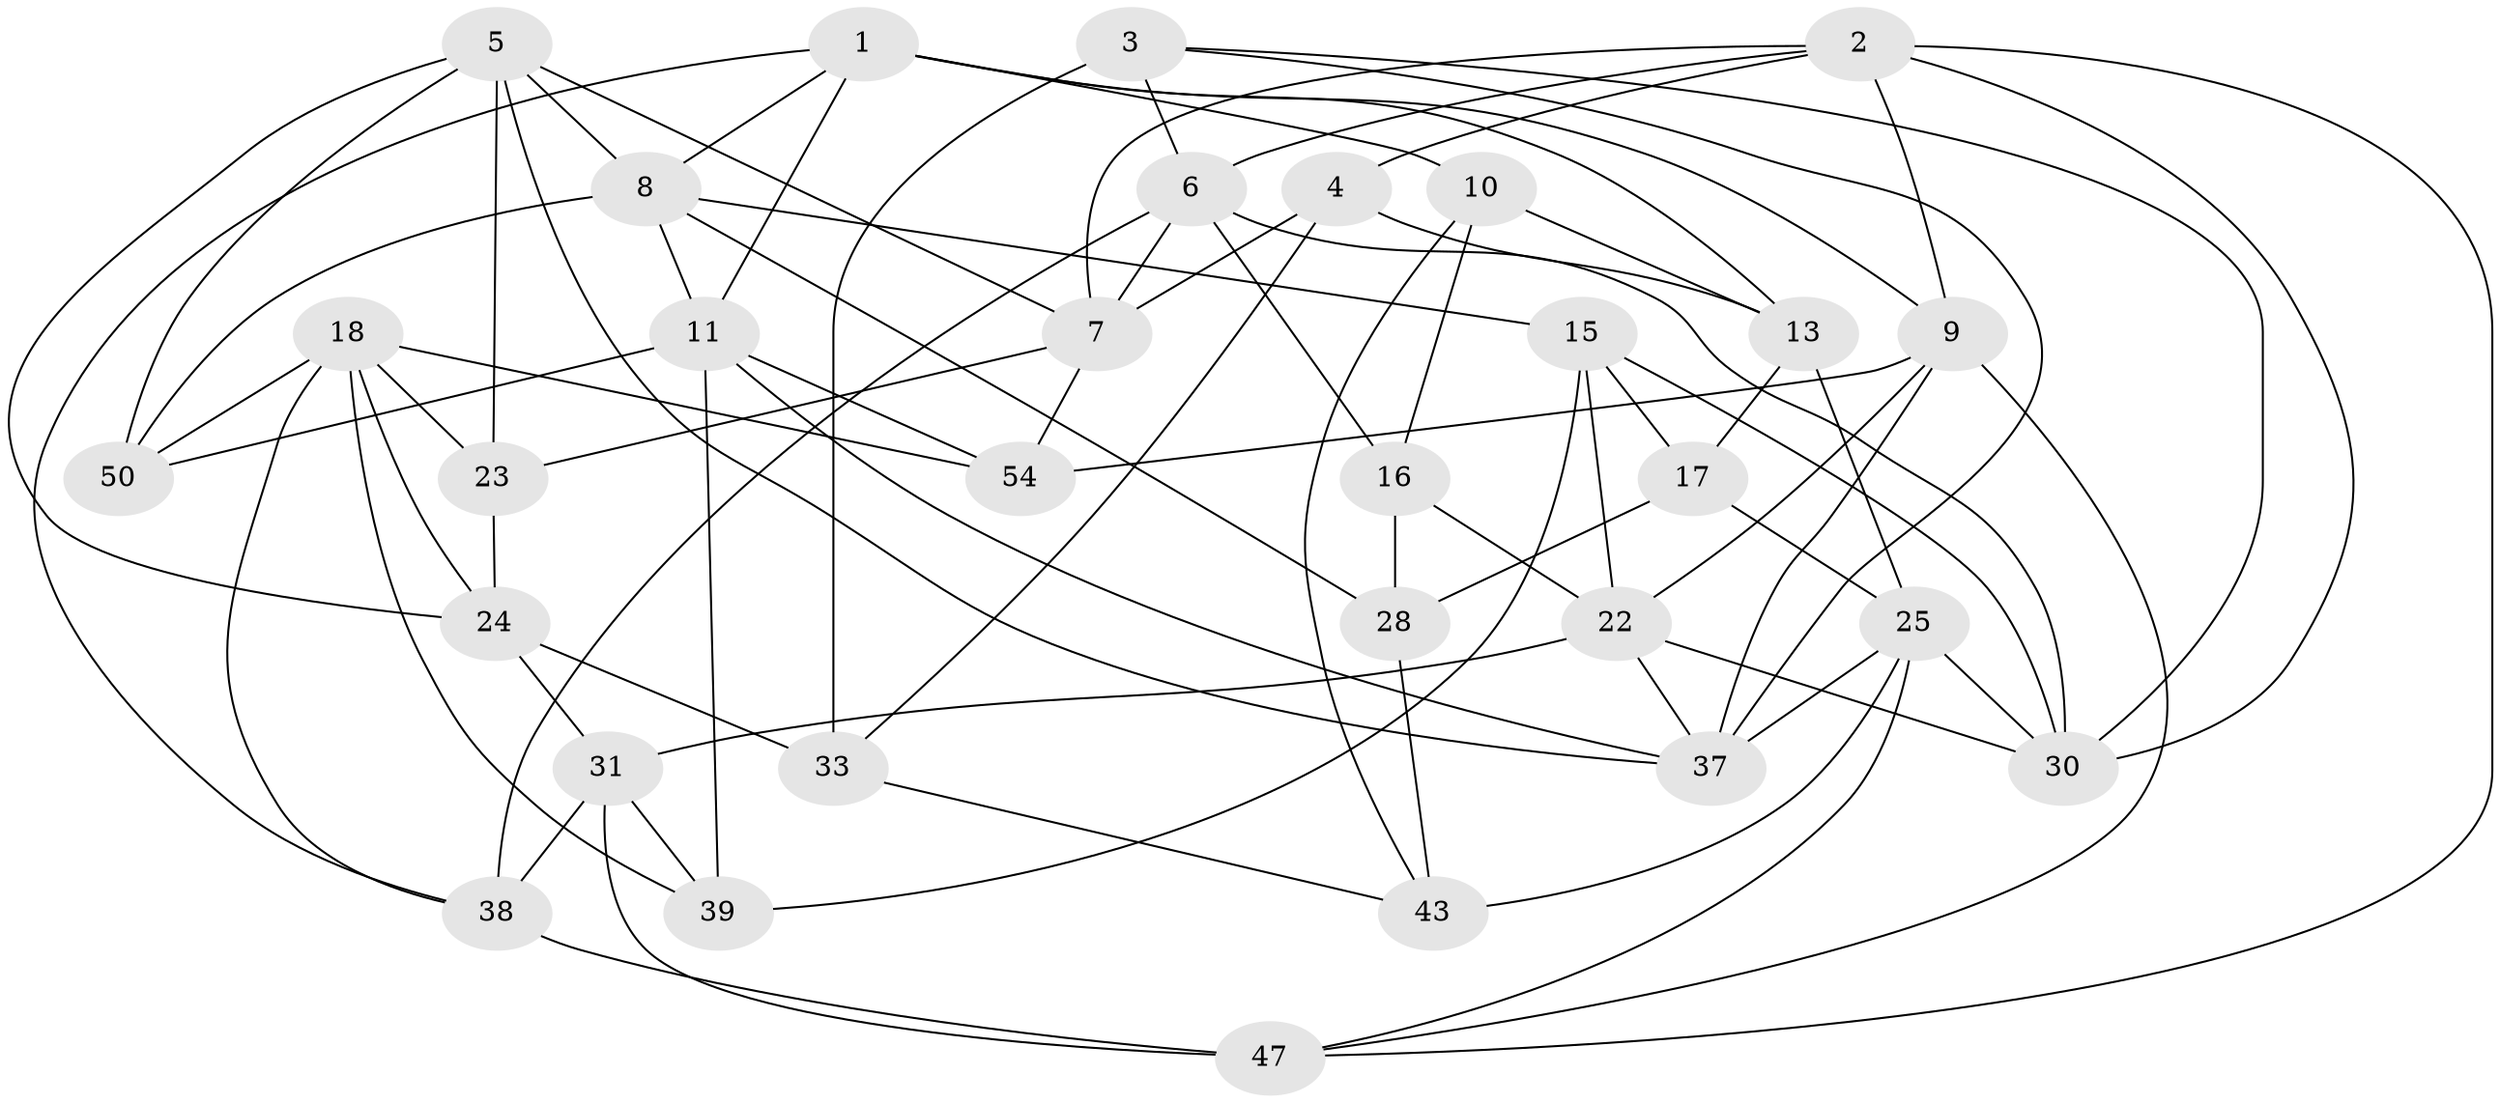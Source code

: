 // Generated by graph-tools (version 1.1) at 2025/24/03/03/25 07:24:27]
// undirected, 31 vertices, 78 edges
graph export_dot {
graph [start="1"]
  node [color=gray90,style=filled];
  1 [super="+26"];
  2 [super="+49"];
  3 [super="+27"];
  4;
  5 [super="+52"];
  6 [super="+20"];
  7 [super="+12"];
  8 [super="+14"];
  9 [super="+21"];
  10;
  11 [super="+51"];
  13 [super="+44"];
  15 [super="+29"];
  16 [super="+36"];
  17 [super="+19"];
  18 [super="+48"];
  22 [super="+32"];
  23;
  24 [super="+55"];
  25 [super="+46"];
  28 [super="+34"];
  30 [super="+35"];
  31 [super="+41"];
  33 [super="+45"];
  37 [super="+42"];
  38 [super="+40"];
  39;
  43;
  47 [super="+53"];
  50;
  54;
  1 -- 10;
  1 -- 11;
  1 -- 38;
  1 -- 13;
  1 -- 8;
  1 -- 9;
  2 -- 6;
  2 -- 7;
  2 -- 9;
  2 -- 4;
  2 -- 47;
  2 -- 30;
  3 -- 30;
  3 -- 6;
  3 -- 37;
  3 -- 33 [weight=3];
  4 -- 13;
  4 -- 7;
  4 -- 33;
  5 -- 7;
  5 -- 23;
  5 -- 50;
  5 -- 37;
  5 -- 8;
  5 -- 24;
  6 -- 30;
  6 -- 16;
  6 -- 38;
  6 -- 7;
  7 -- 54;
  7 -- 23;
  8 -- 11;
  8 -- 15;
  8 -- 50;
  8 -- 28;
  9 -- 54;
  9 -- 22;
  9 -- 37;
  9 -- 47;
  10 -- 43;
  10 -- 16;
  10 -- 13;
  11 -- 50;
  11 -- 39;
  11 -- 54;
  11 -- 37;
  13 -- 17 [weight=2];
  13 -- 25;
  15 -- 39;
  15 -- 17 [weight=2];
  15 -- 30;
  15 -- 22;
  16 -- 22;
  16 -- 28 [weight=3];
  17 -- 25;
  17 -- 28;
  18 -- 50;
  18 -- 39;
  18 -- 23;
  18 -- 24;
  18 -- 54;
  18 -- 38;
  22 -- 30;
  22 -- 37;
  22 -- 31;
  23 -- 24;
  24 -- 31 [weight=2];
  24 -- 33;
  25 -- 43;
  25 -- 47;
  25 -- 37;
  25 -- 30;
  28 -- 43;
  31 -- 39;
  31 -- 47;
  31 -- 38;
  33 -- 43;
  38 -- 47 [weight=2];
}
